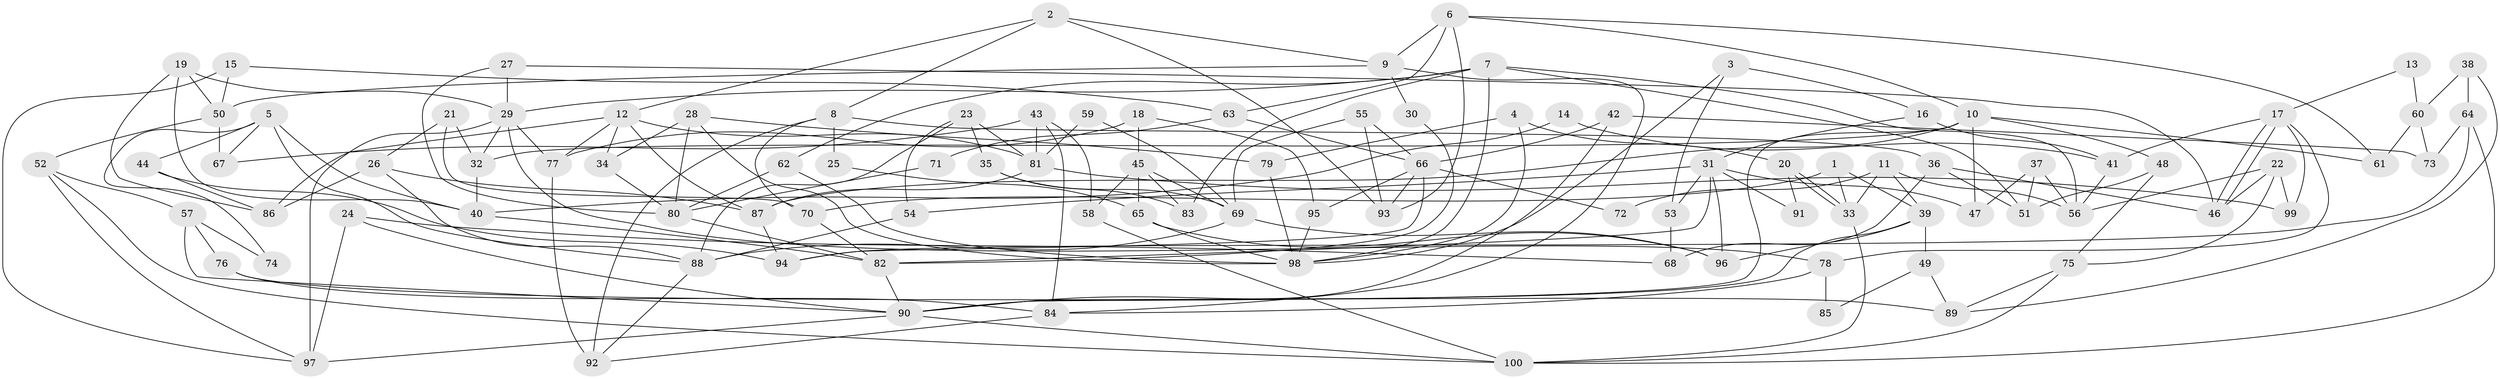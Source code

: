 // coarse degree distribution, {6: 0.07462686567164178, 4: 0.19402985074626866, 2: 0.08955223880597014, 5: 0.23880597014925373, 9: 0.04477611940298507, 3: 0.22388059701492538, 7: 0.05970149253731343, 8: 0.04477611940298507, 10: 0.014925373134328358, 12: 0.014925373134328358}
// Generated by graph-tools (version 1.1) at 2025/41/03/06/25 10:41:55]
// undirected, 100 vertices, 200 edges
graph export_dot {
graph [start="1"]
  node [color=gray90,style=filled];
  1;
  2;
  3;
  4;
  5;
  6;
  7;
  8;
  9;
  10;
  11;
  12;
  13;
  14;
  15;
  16;
  17;
  18;
  19;
  20;
  21;
  22;
  23;
  24;
  25;
  26;
  27;
  28;
  29;
  30;
  31;
  32;
  33;
  34;
  35;
  36;
  37;
  38;
  39;
  40;
  41;
  42;
  43;
  44;
  45;
  46;
  47;
  48;
  49;
  50;
  51;
  52;
  53;
  54;
  55;
  56;
  57;
  58;
  59;
  60;
  61;
  62;
  63;
  64;
  65;
  66;
  67;
  68;
  69;
  70;
  71;
  72;
  73;
  74;
  75;
  76;
  77;
  78;
  79;
  80;
  81;
  82;
  83;
  84;
  85;
  86;
  87;
  88;
  89;
  90;
  91;
  92;
  93;
  94;
  95;
  96;
  97;
  98;
  99;
  100;
  1 -- 39;
  1 -- 33;
  1 -- 70;
  2 -- 12;
  2 -- 93;
  2 -- 8;
  2 -- 9;
  3 -- 98;
  3 -- 16;
  3 -- 53;
  4 -- 79;
  4 -- 98;
  4 -- 20;
  5 -- 88;
  5 -- 40;
  5 -- 44;
  5 -- 67;
  5 -- 74;
  6 -- 10;
  6 -- 63;
  6 -- 9;
  6 -- 61;
  6 -- 93;
  7 -- 98;
  7 -- 29;
  7 -- 51;
  7 -- 56;
  7 -- 62;
  7 -- 83;
  8 -- 70;
  8 -- 25;
  8 -- 36;
  8 -- 92;
  9 -- 30;
  9 -- 50;
  9 -- 84;
  10 -- 90;
  10 -- 87;
  10 -- 32;
  10 -- 47;
  10 -- 48;
  10 -- 61;
  11 -- 33;
  11 -- 39;
  11 -- 56;
  11 -- 72;
  12 -- 81;
  12 -- 77;
  12 -- 34;
  12 -- 86;
  12 -- 87;
  13 -- 17;
  13 -- 60;
  14 -- 41;
  14 -- 40;
  15 -- 97;
  15 -- 50;
  15 -- 63;
  16 -- 41;
  16 -- 31;
  17 -- 46;
  17 -- 46;
  17 -- 99;
  17 -- 41;
  17 -- 78;
  18 -- 45;
  18 -- 77;
  18 -- 95;
  19 -- 50;
  19 -- 86;
  19 -- 29;
  19 -- 40;
  20 -- 33;
  20 -- 33;
  20 -- 91;
  21 -- 32;
  21 -- 70;
  21 -- 26;
  22 -- 46;
  22 -- 56;
  22 -- 75;
  22 -- 99;
  23 -- 54;
  23 -- 88;
  23 -- 35;
  23 -- 81;
  24 -- 90;
  24 -- 97;
  24 -- 68;
  25 -- 65;
  26 -- 87;
  26 -- 86;
  26 -- 88;
  27 -- 29;
  27 -- 46;
  27 -- 80;
  28 -- 98;
  28 -- 34;
  28 -- 79;
  28 -- 80;
  29 -- 32;
  29 -- 77;
  29 -- 78;
  29 -- 97;
  30 -- 82;
  31 -- 53;
  31 -- 82;
  31 -- 47;
  31 -- 54;
  31 -- 91;
  31 -- 96;
  32 -- 40;
  33 -- 100;
  34 -- 80;
  35 -- 69;
  35 -- 83;
  36 -- 51;
  36 -- 46;
  36 -- 68;
  37 -- 56;
  37 -- 47;
  37 -- 51;
  38 -- 89;
  38 -- 64;
  38 -- 60;
  39 -- 96;
  39 -- 90;
  39 -- 49;
  40 -- 82;
  41 -- 56;
  42 -- 90;
  42 -- 66;
  42 -- 73;
  43 -- 84;
  43 -- 81;
  43 -- 58;
  43 -- 67;
  44 -- 86;
  44 -- 94;
  45 -- 83;
  45 -- 69;
  45 -- 58;
  45 -- 65;
  48 -- 51;
  48 -- 75;
  49 -- 89;
  49 -- 85;
  50 -- 67;
  50 -- 52;
  52 -- 100;
  52 -- 57;
  52 -- 97;
  53 -- 68;
  54 -- 88;
  55 -- 66;
  55 -- 93;
  55 -- 69;
  57 -- 90;
  57 -- 74;
  57 -- 76;
  58 -- 100;
  59 -- 69;
  59 -- 81;
  60 -- 61;
  60 -- 73;
  62 -- 80;
  62 -- 98;
  63 -- 66;
  63 -- 71;
  64 -- 73;
  64 -- 100;
  64 -- 94;
  65 -- 96;
  65 -- 98;
  66 -- 95;
  66 -- 94;
  66 -- 72;
  66 -- 93;
  69 -- 88;
  69 -- 96;
  70 -- 82;
  71 -- 80;
  75 -- 89;
  75 -- 100;
  76 -- 84;
  76 -- 89;
  77 -- 92;
  78 -- 84;
  78 -- 85;
  79 -- 98;
  80 -- 82;
  81 -- 87;
  81 -- 99;
  82 -- 90;
  84 -- 92;
  87 -- 94;
  88 -- 92;
  90 -- 97;
  90 -- 100;
  95 -- 98;
}
